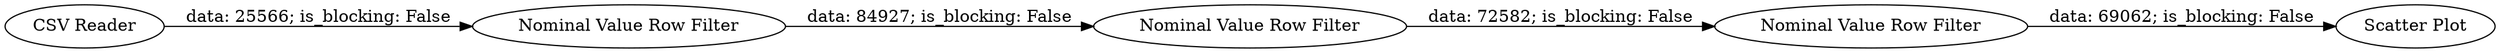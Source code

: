 digraph {
	"-5563115723953918113_4" [label="Nominal Value Row Filter"]
	"-5563115723953918113_3" [label="Nominal Value Row Filter"]
	"-5563115723953918113_2" [label="Nominal Value Row Filter"]
	"-5563115723953918113_1" [label="CSV Reader"]
	"-5563115723953918113_5" [label="Scatter Plot"]
	"-5563115723953918113_1" -> "-5563115723953918113_2" [label="data: 25566; is_blocking: False"]
	"-5563115723953918113_3" -> "-5563115723953918113_4" [label="data: 72582; is_blocking: False"]
	"-5563115723953918113_2" -> "-5563115723953918113_3" [label="data: 84927; is_blocking: False"]
	"-5563115723953918113_4" -> "-5563115723953918113_5" [label="data: 69062; is_blocking: False"]
	rankdir=LR
}
